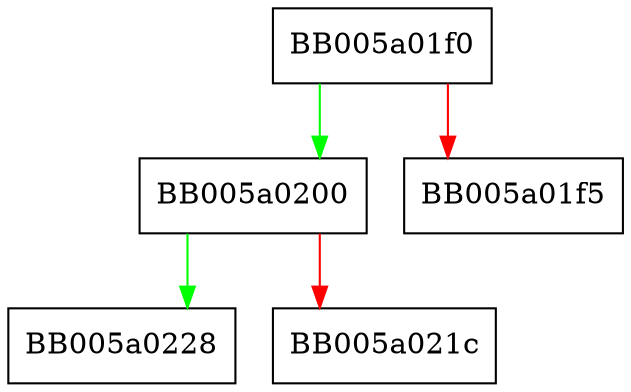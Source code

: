 digraph reserve_encoder_store {
  node [shape="box"];
  graph [splines=ortho];
  BB005a01f0 -> BB005a0200 [color="green"];
  BB005a01f0 -> BB005a01f5 [color="red"];
  BB005a0200 -> BB005a0228 [color="green"];
  BB005a0200 -> BB005a021c [color="red"];
}